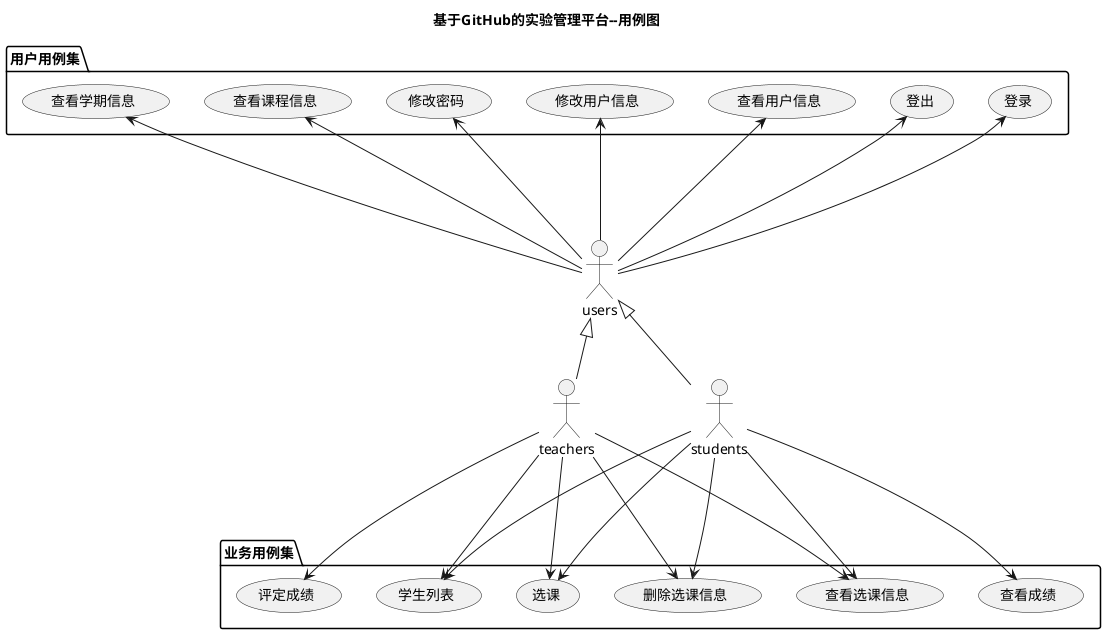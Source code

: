@startuml
title 基于GitHub的实验管理平台--用例图
actor teachers
actor students
actor users
users <|-- teachers
users <|-- students

package 用户用例集 {
users --up-> (登录)
users --up-> (登出)
users --up-> (查看用户信息)
users --up-> (修改用户信息)
users --up-> (修改密码)
users --up-> (查看课程信息)
users --up-> (查看学期信息)
}
package 业务用例集 {
teachers ---> (评定成绩)
teachers ---> (学生列表)
teachers ---> (选课)
teachers ---> (查看选课信息)
teachers ---> (删除选课信息)
students ---> (学生列表)
students ---> (查看成绩)
students ---> (选课)
students ---> (查看选课信息)
students ---> (删除选课信息)
}

@enduml